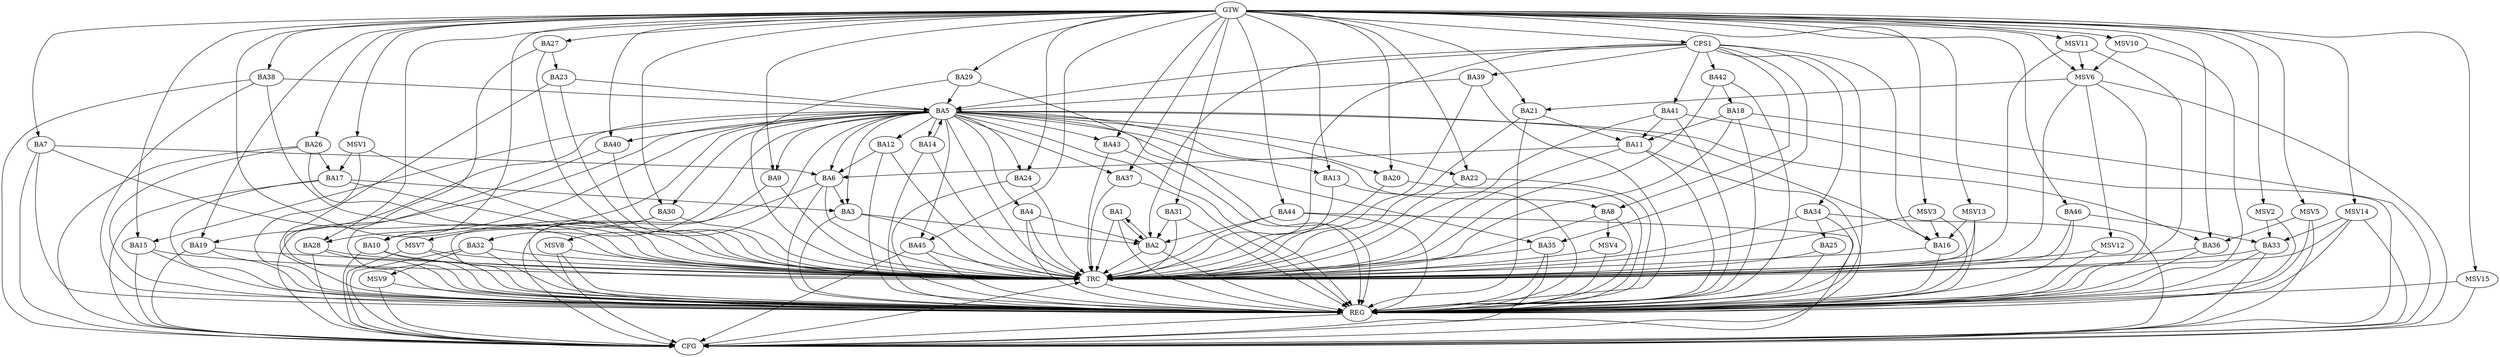 strict digraph G {
  BA1 [ label="BA1" ];
  BA2 [ label="BA2" ];
  BA3 [ label="BA3" ];
  BA4 [ label="BA4" ];
  BA5 [ label="BA5" ];
  BA6 [ label="BA6" ];
  BA7 [ label="BA7" ];
  BA8 [ label="BA8" ];
  BA9 [ label="BA9" ];
  BA10 [ label="BA10" ];
  BA11 [ label="BA11" ];
  BA12 [ label="BA12" ];
  BA13 [ label="BA13" ];
  BA14 [ label="BA14" ];
  BA15 [ label="BA15" ];
  BA16 [ label="BA16" ];
  BA17 [ label="BA17" ];
  BA18 [ label="BA18" ];
  BA19 [ label="BA19" ];
  BA20 [ label="BA20" ];
  BA21 [ label="BA21" ];
  BA22 [ label="BA22" ];
  BA23 [ label="BA23" ];
  BA24 [ label="BA24" ];
  BA25 [ label="BA25" ];
  BA26 [ label="BA26" ];
  BA27 [ label="BA27" ];
  BA28 [ label="BA28" ];
  BA29 [ label="BA29" ];
  BA30 [ label="BA30" ];
  BA31 [ label="BA31" ];
  BA32 [ label="BA32" ];
  BA33 [ label="BA33" ];
  BA34 [ label="BA34" ];
  BA35 [ label="BA35" ];
  BA36 [ label="BA36" ];
  BA37 [ label="BA37" ];
  BA38 [ label="BA38" ];
  BA39 [ label="BA39" ];
  BA40 [ label="BA40" ];
  BA41 [ label="BA41" ];
  BA42 [ label="BA42" ];
  BA43 [ label="BA43" ];
  BA44 [ label="BA44" ];
  BA45 [ label="BA45" ];
  BA46 [ label="BA46" ];
  CPS1 [ label="CPS1" ];
  GTW [ label="GTW" ];
  REG [ label="REG" ];
  CFG [ label="CFG" ];
  TRC [ label="TRC" ];
  MSV1 [ label="MSV1" ];
  MSV2 [ label="MSV2" ];
  MSV3 [ label="MSV3" ];
  MSV4 [ label="MSV4" ];
  MSV5 [ label="MSV5" ];
  MSV6 [ label="MSV6" ];
  MSV7 [ label="MSV7" ];
  MSV8 [ label="MSV8" ];
  MSV9 [ label="MSV9" ];
  MSV10 [ label="MSV10" ];
  MSV11 [ label="MSV11" ];
  MSV12 [ label="MSV12" ];
  MSV13 [ label="MSV13" ];
  MSV14 [ label="MSV14" ];
  MSV15 [ label="MSV15" ];
  BA1 -> BA2;
  BA2 -> BA1;
  BA3 -> BA2;
  BA4 -> BA2;
  BA5 -> BA3;
  BA6 -> BA3;
  BA7 -> BA6;
  BA11 -> BA6;
  BA12 -> BA6;
  BA14 -> BA5;
  BA17 -> BA3;
  BA18 -> BA11;
  BA21 -> BA11;
  BA23 -> BA5;
  BA26 -> BA17;
  BA27 -> BA23;
  BA29 -> BA5;
  BA31 -> BA2;
  BA34 -> BA25;
  BA38 -> BA5;
  BA39 -> BA5;
  BA41 -> BA11;
  BA42 -> BA18;
  BA44 -> BA2;
  BA46 -> BA33;
  CPS1 -> BA41;
  CPS1 -> BA35;
  CPS1 -> BA39;
  CPS1 -> BA42;
  CPS1 -> BA5;
  CPS1 -> BA34;
  CPS1 -> BA8;
  CPS1 -> BA2;
  CPS1 -> BA16;
  GTW -> BA7;
  GTW -> BA9;
  GTW -> BA10;
  GTW -> BA13;
  GTW -> BA15;
  GTW -> BA19;
  GTW -> BA20;
  GTW -> BA21;
  GTW -> BA22;
  GTW -> BA24;
  GTW -> BA26;
  GTW -> BA27;
  GTW -> BA28;
  GTW -> BA29;
  GTW -> BA30;
  GTW -> BA31;
  GTW -> BA36;
  GTW -> BA37;
  GTW -> BA38;
  GTW -> BA40;
  GTW -> BA43;
  GTW -> BA44;
  GTW -> BA45;
  GTW -> BA46;
  GTW -> CPS1;
  BA1 -> REG;
  BA2 -> REG;
  BA3 -> REG;
  BA4 -> REG;
  BA5 -> REG;
  BA6 -> REG;
  BA7 -> REG;
  BA8 -> REG;
  BA9 -> REG;
  BA10 -> REG;
  BA11 -> REG;
  BA12 -> REG;
  BA13 -> REG;
  BA14 -> REG;
  BA15 -> REG;
  BA16 -> REG;
  BA17 -> REG;
  BA18 -> REG;
  BA19 -> REG;
  BA20 -> REG;
  BA21 -> REG;
  BA22 -> REG;
  BA23 -> REG;
  BA24 -> REG;
  BA25 -> REG;
  BA26 -> REG;
  BA27 -> REG;
  BA28 -> REG;
  BA29 -> REG;
  BA30 -> REG;
  BA31 -> REG;
  BA32 -> REG;
  BA33 -> REG;
  BA34 -> REG;
  BA35 -> REG;
  BA36 -> REG;
  BA37 -> REG;
  BA38 -> REG;
  BA39 -> REG;
  BA40 -> REG;
  BA41 -> REG;
  BA42 -> REG;
  BA43 -> REG;
  BA44 -> REG;
  BA45 -> REG;
  BA46 -> REG;
  CPS1 -> REG;
  BA32 -> CFG;
  BA44 -> CFG;
  BA19 -> CFG;
  BA10 -> CFG;
  BA11 -> CFG;
  BA38 -> CFG;
  BA45 -> CFG;
  BA28 -> CFG;
  BA17 -> CFG;
  BA26 -> CFG;
  BA5 -> CFG;
  BA41 -> CFG;
  BA6 -> CFG;
  BA34 -> CFG;
  BA15 -> CFG;
  BA33 -> CFG;
  BA7 -> CFG;
  BA35 -> CFG;
  BA18 -> CFG;
  REG -> CFG;
  BA1 -> TRC;
  BA2 -> TRC;
  BA3 -> TRC;
  BA4 -> TRC;
  BA5 -> TRC;
  BA6 -> TRC;
  BA7 -> TRC;
  BA8 -> TRC;
  BA9 -> TRC;
  BA10 -> TRC;
  BA11 -> TRC;
  BA12 -> TRC;
  BA13 -> TRC;
  BA14 -> TRC;
  BA15 -> TRC;
  BA16 -> TRC;
  BA17 -> TRC;
  BA18 -> TRC;
  BA19 -> TRC;
  BA20 -> TRC;
  BA21 -> TRC;
  BA22 -> TRC;
  BA23 -> TRC;
  BA24 -> TRC;
  BA25 -> TRC;
  BA26 -> TRC;
  BA27 -> TRC;
  BA28 -> TRC;
  BA29 -> TRC;
  BA30 -> TRC;
  BA31 -> TRC;
  BA32 -> TRC;
  BA33 -> TRC;
  BA34 -> TRC;
  BA35 -> TRC;
  BA36 -> TRC;
  BA37 -> TRC;
  BA38 -> TRC;
  BA39 -> TRC;
  BA40 -> TRC;
  BA41 -> TRC;
  BA42 -> TRC;
  BA43 -> TRC;
  BA44 -> TRC;
  BA45 -> TRC;
  BA46 -> TRC;
  CPS1 -> TRC;
  GTW -> TRC;
  CFG -> TRC;
  TRC -> REG;
  BA5 -> BA45;
  BA5 -> BA12;
  BA5 -> BA13;
  BA5 -> BA30;
  BA5 -> BA4;
  BA5 -> BA43;
  BA5 -> BA8;
  BA5 -> BA37;
  BA5 -> BA20;
  BA5 -> BA15;
  BA5 -> BA19;
  BA5 -> BA16;
  BA5 -> BA36;
  BA5 -> BA9;
  BA5 -> BA6;
  BA5 -> BA22;
  BA5 -> BA10;
  BA5 -> BA32;
  BA5 -> BA24;
  BA5 -> BA40;
  BA5 -> BA14;
  BA5 -> BA28;
  BA5 -> BA35;
  MSV1 -> BA17;
  GTW -> MSV1;
  MSV1 -> REG;
  MSV1 -> TRC;
  MSV2 -> BA33;
  GTW -> MSV2;
  MSV2 -> REG;
  MSV3 -> BA16;
  GTW -> MSV3;
  MSV3 -> REG;
  MSV3 -> TRC;
  BA8 -> MSV4;
  MSV4 -> REG;
  MSV4 -> TRC;
  MSV5 -> BA36;
  GTW -> MSV5;
  MSV5 -> REG;
  MSV5 -> CFG;
  MSV6 -> BA21;
  GTW -> MSV6;
  MSV6 -> REG;
  MSV6 -> TRC;
  MSV6 -> CFG;
  BA30 -> MSV7;
  MSV7 -> REG;
  MSV7 -> TRC;
  MSV7 -> CFG;
  BA5 -> MSV8;
  MSV8 -> REG;
  MSV8 -> TRC;
  MSV8 -> CFG;
  BA32 -> MSV9;
  MSV9 -> REG;
  MSV9 -> CFG;
  MSV10 -> MSV6;
  GTW -> MSV10;
  MSV10 -> REG;
  MSV11 -> MSV6;
  GTW -> MSV11;
  MSV11 -> REG;
  MSV11 -> TRC;
  MSV6 -> MSV12;
  MSV12 -> REG;
  MSV12 -> TRC;
  MSV13 -> BA16;
  GTW -> MSV13;
  MSV13 -> REG;
  MSV13 -> TRC;
  MSV14 -> BA33;
  GTW -> MSV14;
  MSV14 -> REG;
  MSV14 -> TRC;
  MSV14 -> CFG;
  GTW -> MSV15;
  MSV15 -> REG;
  MSV15 -> CFG;
}

